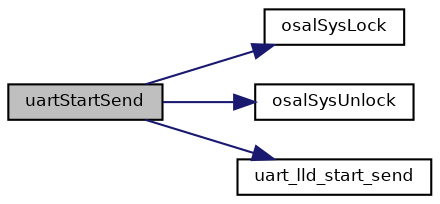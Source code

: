 digraph "uartStartSend"
{
  bgcolor="transparent";
  edge [fontname="Helvetica",fontsize="8",labelfontname="Helvetica",labelfontsize="8"];
  node [fontname="Helvetica",fontsize="8",shape=record];
  rankdir="LR";
  Node13 [label="uartStartSend",height=0.2,width=0.4,color="black", fillcolor="grey75", style="filled", fontcolor="black"];
  Node13 -> Node14 [color="midnightblue",fontsize="8",style="solid",fontname="Helvetica"];
  Node14 [label="osalSysLock",height=0.2,width=0.4,color="black",URL="$group___o_s_a_l.html#ga0cb5e528b0114b4ca61c2eb65a0515fa",tooltip="Enters a critical zone from thread context. "];
  Node13 -> Node15 [color="midnightblue",fontsize="8",style="solid",fontname="Helvetica"];
  Node15 [label="osalSysUnlock",height=0.2,width=0.4,color="black",URL="$group___o_s_a_l.html#ga17dbf4a1761019b8d94f43832c506543",tooltip="Leaves a critical zone from thread context. "];
  Node13 -> Node16 [color="midnightblue",fontsize="8",style="solid",fontname="Helvetica"];
  Node16 [label="uart_lld_start_send",height=0.2,width=0.4,color="black",URL="$group___u_a_r_t.html#ga1e25c8da94128f260d3d8683db114326",tooltip="Starts a transmission on the UART peripheral. "];
}
